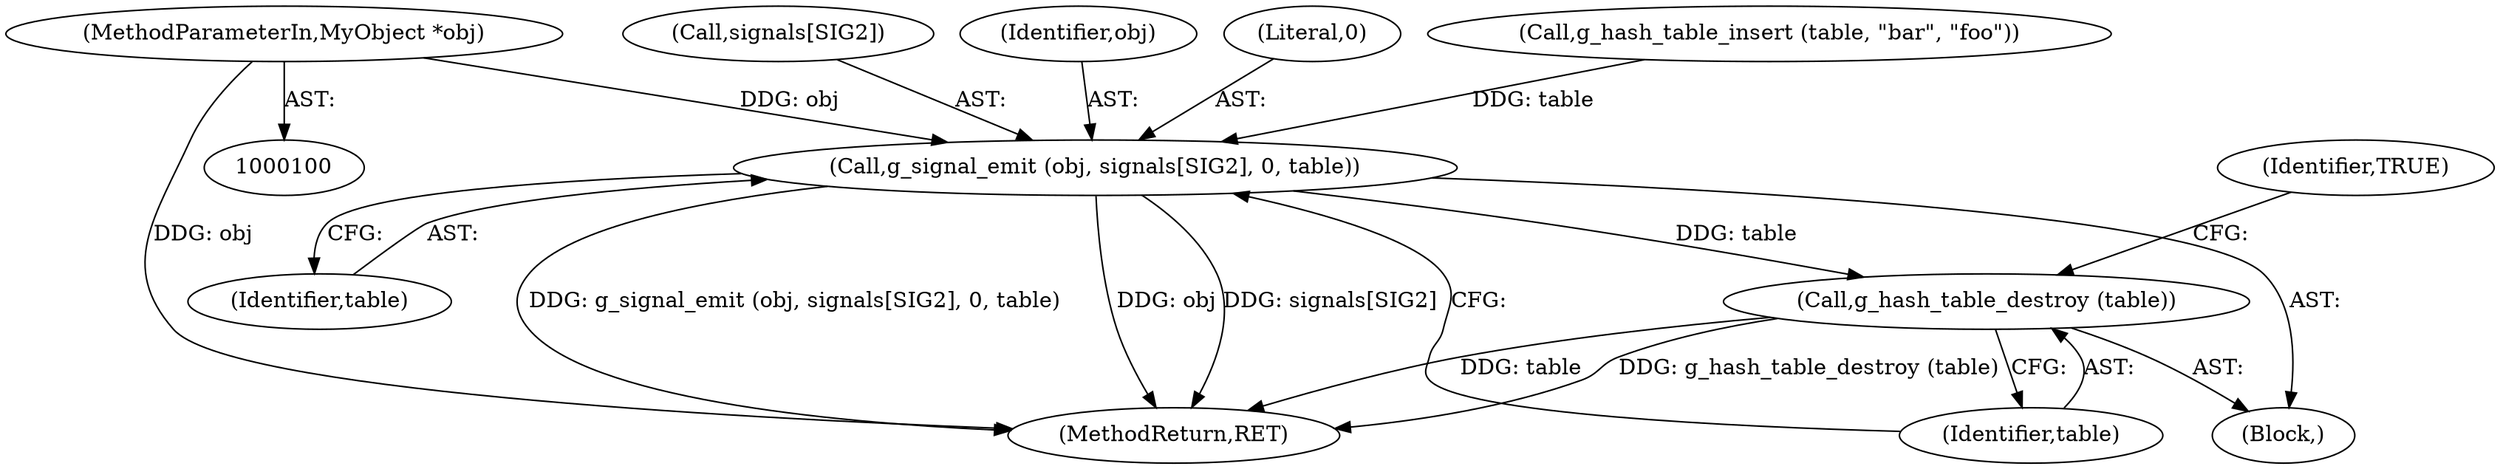digraph "1_dbus_9a6bce9b615abca6068348c1606ba8eaf13d9ae0_12@pointer" {
"1000101" [label="(MethodParameterIn,MyObject *obj)"];
"1000118" [label="(Call,g_signal_emit (obj, signals[SIG2], 0, table))"];
"1000125" [label="(Call,g_hash_table_destroy (table))"];
"1000120" [label="(Call,signals[SIG2])"];
"1000128" [label="(Identifier,TRUE)"];
"1000103" [label="(Block,)"];
"1000119" [label="(Identifier,obj)"];
"1000125" [label="(Call,g_hash_table_destroy (table))"];
"1000124" [label="(Identifier,table)"];
"1000118" [label="(Call,g_signal_emit (obj, signals[SIG2], 0, table))"];
"1000126" [label="(Identifier,table)"];
"1000101" [label="(MethodParameterIn,MyObject *obj)"];
"1000123" [label="(Literal,0)"];
"1000129" [label="(MethodReturn,RET)"];
"1000114" [label="(Call,g_hash_table_insert (table, \"bar\", \"foo\"))"];
"1000101" -> "1000100"  [label="AST: "];
"1000101" -> "1000129"  [label="DDG: obj"];
"1000101" -> "1000118"  [label="DDG: obj"];
"1000118" -> "1000103"  [label="AST: "];
"1000118" -> "1000124"  [label="CFG: "];
"1000119" -> "1000118"  [label="AST: "];
"1000120" -> "1000118"  [label="AST: "];
"1000123" -> "1000118"  [label="AST: "];
"1000124" -> "1000118"  [label="AST: "];
"1000126" -> "1000118"  [label="CFG: "];
"1000118" -> "1000129"  [label="DDG: g_signal_emit (obj, signals[SIG2], 0, table)"];
"1000118" -> "1000129"  [label="DDG: obj"];
"1000118" -> "1000129"  [label="DDG: signals[SIG2]"];
"1000114" -> "1000118"  [label="DDG: table"];
"1000118" -> "1000125"  [label="DDG: table"];
"1000125" -> "1000103"  [label="AST: "];
"1000125" -> "1000126"  [label="CFG: "];
"1000126" -> "1000125"  [label="AST: "];
"1000128" -> "1000125"  [label="CFG: "];
"1000125" -> "1000129"  [label="DDG: table"];
"1000125" -> "1000129"  [label="DDG: g_hash_table_destroy (table)"];
}
